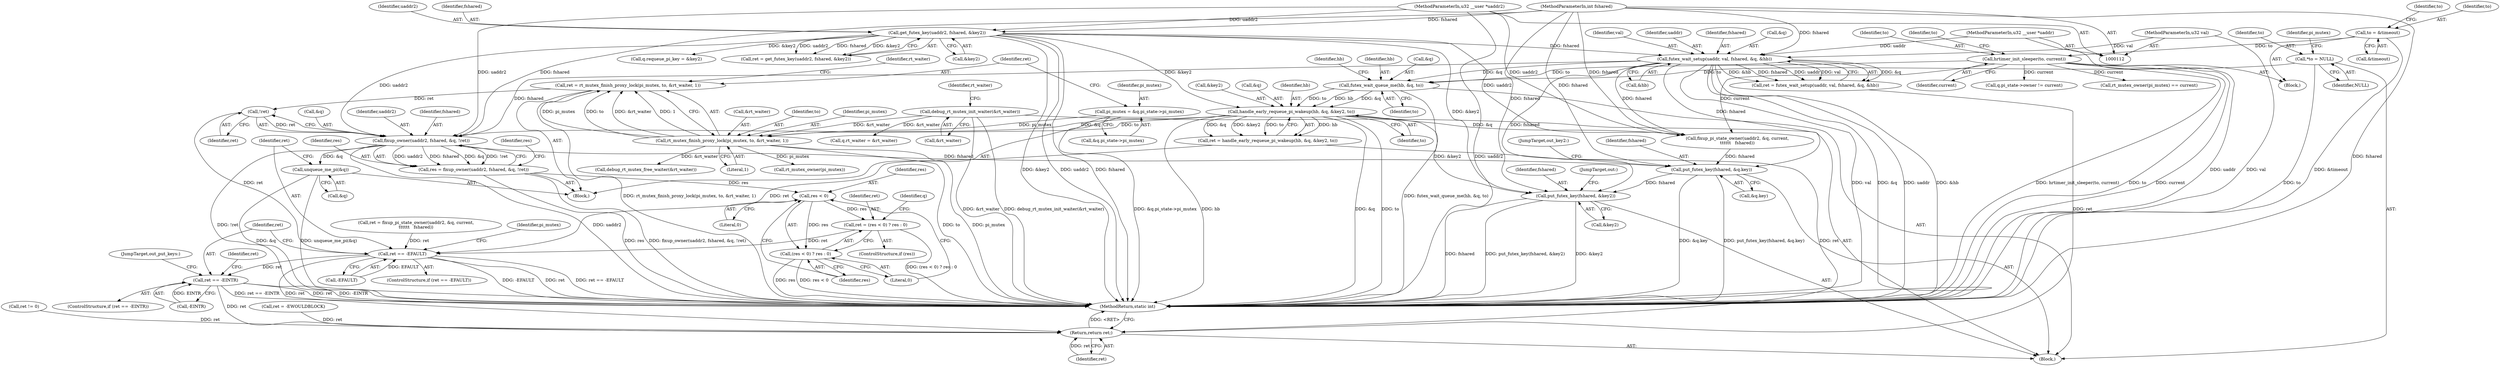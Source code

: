 digraph "0_linux_7ada876a8703f23befbb20a7465a702ee39b1704_0@API" {
"1000309" [label="(Call,ret = rt_mutex_finish_proxy_lock(pi_mutex, to, &rt_waiter, 1))"];
"1000311" [label="(Call,rt_mutex_finish_proxy_lock(pi_mutex, to, &rt_waiter, 1))"];
"1000301" [label="(Call,pi_mutex = &q.pi_state->pi_mutex)"];
"1000243" [label="(Call,handle_early_requeue_pi_wakeup(hb, &q, &key2, to))"];
"1000231" [label="(Call,futex_wait_queue_me(hb, &q, to))"];
"1000220" [label="(Call,futex_wait_setup(uaddr, val, fshared, &q, &hb))"];
"1000113" [label="(MethodParameterIn,u32 __user *uaddr)"];
"1000115" [label="(MethodParameterIn,u32 val)"];
"1000185" [label="(Call,get_futex_key(uaddr2, fshared, &key2))"];
"1000119" [label="(MethodParameterIn,u32 __user *uaddr2)"];
"1000114" [label="(MethodParameterIn,int fshared)"];
"1000159" [label="(Call,hrtimer_init_sleeper(to, current))"];
"1000145" [label="(Call,to = &timeout)"];
"1000123" [label="(Call,*to = NULL)"];
"1000172" [label="(Call,debug_rt_mutex_init_waiter(&rt_waiter))"];
"1000331" [label="(Call,!ret)"];
"1000326" [label="(Call,fixup_owner(uaddr2, fshared, &q, !ret))"];
"1000324" [label="(Call,res = fixup_owner(uaddr2, fshared, &q, !ret))"];
"1000338" [label="(Call,res < 0)"];
"1000335" [label="(Call,ret = (res < 0) ? res : 0)"];
"1000347" [label="(Call,ret == -EFAULT)"];
"1000361" [label="(Call,ret == -EINTR)"];
"1000396" [label="(Return,return ret;)"];
"1000337" [label="(Call,(res < 0) ? res : 0)"];
"1000343" [label="(Call,unqueue_me_pi(&q))"];
"1000371" [label="(Call,put_futex_key(fshared, &q.key))"];
"1000378" [label="(Call,put_futex_key(fshared, &key2))"];
"1000326" [label="(Call,fixup_owner(uaddr2, fshared, &q, !ret))"];
"1000243" [label="(Call,handle_early_requeue_pi_wakeup(hb, &q, &key2, to))"];
"1000349" [label="(Call,-EFAULT)"];
"1000220" [label="(Call,futex_wait_setup(uaddr, val, fshared, &q, &hb))"];
"1000311" [label="(Call,rt_mutex_finish_proxy_lock(pi_mutex, to, &rt_waiter, 1))"];
"1000314" [label="(Call,&rt_waiter)"];
"1000186" [label="(Identifier,uaddr2)"];
"1000362" [label="(Identifier,ret)"];
"1000232" [label="(Identifier,hb)"];
"1000212" [label="(Call,q.requeue_pi_key = &key2)"];
"1000373" [label="(Call,&q.key)"];
"1000301" [label="(Call,pi_mutex = &q.pi_state->pi_mutex)"];
"1000380" [label="(Call,&key2)"];
"1000346" [label="(ControlStructure,if (ret == -EFAULT))"];
"1000146" [label="(Identifier,to)"];
"1000124" [label="(Identifier,to)"];
"1000344" [label="(Call,&q)"];
"1000233" [label="(Call,&q)"];
"1000241" [label="(Call,ret = handle_early_requeue_pi_wakeup(hb, &q, &key2, to))"];
"1000115" [label="(MethodParameterIn,u32 val)"];
"1000313" [label="(Identifier,to)"];
"1000114" [label="(MethodParameterIn,int fshared)"];
"1000145" [label="(Call,to = &timeout)"];
"1000328" [label="(Identifier,fshared)"];
"1000379" [label="(Identifier,fshared)"];
"1000123" [label="(Call,*to = NULL)"];
"1000144" [label="(Block,)"];
"1000325" [label="(Identifier,res)"];
"1000319" [label="(Identifier,rt_waiter)"];
"1000247" [label="(Call,&key2)"];
"1000334" [label="(Identifier,res)"];
"1000335" [label="(Call,ret = (res < 0) ? res : 0)"];
"1000177" [label="(Identifier,rt_waiter)"];
"1000367" [label="(Identifier,ret)"];
"1000331" [label="(Call,!ret)"];
"1000398" [label="(MethodReturn,static int)"];
"1000371" [label="(Call,put_futex_key(fshared, &q.key))"];
"1000206" [label="(Call,q.rt_waiter = &rt_waiter)"];
"1000340" [label="(Literal,0)"];
"1000120" [label="(Block,)"];
"1000161" [label="(Identifier,current)"];
"1000119" [label="(MethodParameterIn,u32 __user *uaddr2)"];
"1000309" [label="(Call,ret = rt_mutex_finish_proxy_lock(pi_mutex, to, &rt_waiter, 1))"];
"1000160" [label="(Identifier,to)"];
"1000245" [label="(Call,&q)"];
"1000341" [label="(Identifier,res)"];
"1000244" [label="(Identifier,hb)"];
"1000226" [label="(Call,&hb)"];
"1000343" [label="(Call,unqueue_me_pi(&q))"];
"1000192" [label="(Call,ret != 0)"];
"1000231" [label="(Call,futex_wait_queue_me(hb, &q, to))"];
"1000361" [label="(Call,ret == -EINTR)"];
"1000378" [label="(Call,put_futex_key(fshared, &key2))"];
"1000310" [label="(Identifier,ret)"];
"1000348" [label="(Identifier,ret)"];
"1000370" [label="(JumpTarget,out_put_keys:)"];
"1000224" [label="(Call,&q)"];
"1000345" [label="(Identifier,q)"];
"1000281" [label="(Call,ret = fixup_pi_state_owner(uaddr2, &q, current,\n\t\t\t\t\t\t   fshared))"];
"1000294" [label="(Block,)"];
"1000360" [label="(ControlStructure,if (ret == -EINTR))"];
"1000372" [label="(Identifier,fshared)"];
"1000249" [label="(Identifier,to)"];
"1000222" [label="(Identifier,val)"];
"1000303" [label="(Call,&q.pi_state->pi_mutex)"];
"1000337" [label="(Call,(res < 0) ? res : 0)"];
"1000147" [label="(Call,&timeout)"];
"1000354" [label="(Call,rt_mutex_owner(pi_mutex))"];
"1000183" [label="(Call,ret = get_futex_key(uaddr2, fshared, &key2))"];
"1000269" [label="(Call,q.pi_state->owner != current)"];
"1000347" [label="(Call,ret == -EFAULT)"];
"1000329" [label="(Call,&q)"];
"1000338" [label="(Call,res < 0)"];
"1000283" [label="(Call,fixup_pi_state_owner(uaddr2, &q, current,\n\t\t\t\t\t\t   fshared))"];
"1000152" [label="(Identifier,to)"];
"1000317" [label="(Call,debug_rt_mutex_free_waiter(&rt_waiter))"];
"1000336" [label="(Identifier,ret)"];
"1000342" [label="(Literal,0)"];
"1000324" [label="(Call,res = fixup_owner(uaddr2, fshared, &q, !ret))"];
"1000327" [label="(Identifier,uaddr2)"];
"1000188" [label="(Call,&key2)"];
"1000382" [label="(JumpTarget,out:)"];
"1000355" [label="(Identifier,pi_mutex)"];
"1000316" [label="(Literal,1)"];
"1000221" [label="(Identifier,uaddr)"];
"1000223" [label="(Identifier,fshared)"];
"1000332" [label="(Identifier,ret)"];
"1000165" [label="(Identifier,to)"];
"1000113" [label="(MethodParameterIn,u32 __user *uaddr)"];
"1000353" [label="(Call,rt_mutex_owner(pi_mutex) == current)"];
"1000312" [label="(Identifier,pi_mutex)"];
"1000129" [label="(Identifier,pi_mutex)"];
"1000396" [label="(Return,return ret;)"];
"1000159" [label="(Call,hrtimer_init_sleeper(to, current))"];
"1000187" [label="(Identifier,fshared)"];
"1000125" [label="(Identifier,NULL)"];
"1000377" [label="(JumpTarget,out_key2:)"];
"1000235" [label="(Identifier,to)"];
"1000397" [label="(Identifier,ret)"];
"1000218" [label="(Call,ret = futex_wait_setup(uaddr, val, fshared, &q, &hb))"];
"1000173" [label="(Call,&rt_waiter)"];
"1000333" [label="(ControlStructure,if (res))"];
"1000339" [label="(Identifier,res)"];
"1000172" [label="(Call,debug_rt_mutex_init_waiter(&rt_waiter))"];
"1000185" [label="(Call,get_futex_key(uaddr2, fshared, &key2))"];
"1000363" [label="(Call,-EINTR)"];
"1000302" [label="(Identifier,pi_mutex)"];
"1000239" [label="(Identifier,hb)"];
"1000366" [label="(Call,ret = -EWOULDBLOCK)"];
"1000309" -> "1000294"  [label="AST: "];
"1000309" -> "1000311"  [label="CFG: "];
"1000310" -> "1000309"  [label="AST: "];
"1000311" -> "1000309"  [label="AST: "];
"1000319" -> "1000309"  [label="CFG: "];
"1000309" -> "1000398"  [label="DDG: rt_mutex_finish_proxy_lock(pi_mutex, to, &rt_waiter, 1)"];
"1000311" -> "1000309"  [label="DDG: pi_mutex"];
"1000311" -> "1000309"  [label="DDG: to"];
"1000311" -> "1000309"  [label="DDG: &rt_waiter"];
"1000311" -> "1000309"  [label="DDG: 1"];
"1000309" -> "1000331"  [label="DDG: ret"];
"1000311" -> "1000316"  [label="CFG: "];
"1000312" -> "1000311"  [label="AST: "];
"1000313" -> "1000311"  [label="AST: "];
"1000314" -> "1000311"  [label="AST: "];
"1000316" -> "1000311"  [label="AST: "];
"1000311" -> "1000398"  [label="DDG: pi_mutex"];
"1000311" -> "1000398"  [label="DDG: to"];
"1000301" -> "1000311"  [label="DDG: pi_mutex"];
"1000243" -> "1000311"  [label="DDG: to"];
"1000172" -> "1000311"  [label="DDG: &rt_waiter"];
"1000311" -> "1000317"  [label="DDG: &rt_waiter"];
"1000311" -> "1000354"  [label="DDG: pi_mutex"];
"1000301" -> "1000294"  [label="AST: "];
"1000301" -> "1000303"  [label="CFG: "];
"1000302" -> "1000301"  [label="AST: "];
"1000303" -> "1000301"  [label="AST: "];
"1000310" -> "1000301"  [label="CFG: "];
"1000301" -> "1000398"  [label="DDG: &q.pi_state->pi_mutex"];
"1000243" -> "1000241"  [label="AST: "];
"1000243" -> "1000249"  [label="CFG: "];
"1000244" -> "1000243"  [label="AST: "];
"1000245" -> "1000243"  [label="AST: "];
"1000247" -> "1000243"  [label="AST: "];
"1000249" -> "1000243"  [label="AST: "];
"1000241" -> "1000243"  [label="CFG: "];
"1000243" -> "1000398"  [label="DDG: hb"];
"1000243" -> "1000398"  [label="DDG: &q"];
"1000243" -> "1000398"  [label="DDG: to"];
"1000243" -> "1000241"  [label="DDG: hb"];
"1000243" -> "1000241"  [label="DDG: &q"];
"1000243" -> "1000241"  [label="DDG: &key2"];
"1000243" -> "1000241"  [label="DDG: to"];
"1000231" -> "1000243"  [label="DDG: hb"];
"1000231" -> "1000243"  [label="DDG: &q"];
"1000231" -> "1000243"  [label="DDG: to"];
"1000185" -> "1000243"  [label="DDG: &key2"];
"1000243" -> "1000283"  [label="DDG: &q"];
"1000243" -> "1000326"  [label="DDG: &q"];
"1000243" -> "1000378"  [label="DDG: &key2"];
"1000231" -> "1000120"  [label="AST: "];
"1000231" -> "1000235"  [label="CFG: "];
"1000232" -> "1000231"  [label="AST: "];
"1000233" -> "1000231"  [label="AST: "];
"1000235" -> "1000231"  [label="AST: "];
"1000239" -> "1000231"  [label="CFG: "];
"1000231" -> "1000398"  [label="DDG: futex_wait_queue_me(hb, &q, to)"];
"1000220" -> "1000231"  [label="DDG: &q"];
"1000159" -> "1000231"  [label="DDG: to"];
"1000123" -> "1000231"  [label="DDG: to"];
"1000220" -> "1000218"  [label="AST: "];
"1000220" -> "1000226"  [label="CFG: "];
"1000221" -> "1000220"  [label="AST: "];
"1000222" -> "1000220"  [label="AST: "];
"1000223" -> "1000220"  [label="AST: "];
"1000224" -> "1000220"  [label="AST: "];
"1000226" -> "1000220"  [label="AST: "];
"1000218" -> "1000220"  [label="CFG: "];
"1000220" -> "1000398"  [label="DDG: uaddr"];
"1000220" -> "1000398"  [label="DDG: &hb"];
"1000220" -> "1000398"  [label="DDG: val"];
"1000220" -> "1000398"  [label="DDG: &q"];
"1000220" -> "1000218"  [label="DDG: &q"];
"1000220" -> "1000218"  [label="DDG: &hb"];
"1000220" -> "1000218"  [label="DDG: fshared"];
"1000220" -> "1000218"  [label="DDG: uaddr"];
"1000220" -> "1000218"  [label="DDG: val"];
"1000113" -> "1000220"  [label="DDG: uaddr"];
"1000115" -> "1000220"  [label="DDG: val"];
"1000185" -> "1000220"  [label="DDG: fshared"];
"1000114" -> "1000220"  [label="DDG: fshared"];
"1000220" -> "1000283"  [label="DDG: fshared"];
"1000220" -> "1000326"  [label="DDG: fshared"];
"1000220" -> "1000371"  [label="DDG: fshared"];
"1000220" -> "1000378"  [label="DDG: fshared"];
"1000113" -> "1000112"  [label="AST: "];
"1000113" -> "1000398"  [label="DDG: uaddr"];
"1000115" -> "1000112"  [label="AST: "];
"1000115" -> "1000398"  [label="DDG: val"];
"1000185" -> "1000183"  [label="AST: "];
"1000185" -> "1000188"  [label="CFG: "];
"1000186" -> "1000185"  [label="AST: "];
"1000187" -> "1000185"  [label="AST: "];
"1000188" -> "1000185"  [label="AST: "];
"1000183" -> "1000185"  [label="CFG: "];
"1000185" -> "1000398"  [label="DDG: &key2"];
"1000185" -> "1000398"  [label="DDG: uaddr2"];
"1000185" -> "1000398"  [label="DDG: fshared"];
"1000185" -> "1000183"  [label="DDG: uaddr2"];
"1000185" -> "1000183"  [label="DDG: fshared"];
"1000185" -> "1000183"  [label="DDG: &key2"];
"1000119" -> "1000185"  [label="DDG: uaddr2"];
"1000114" -> "1000185"  [label="DDG: fshared"];
"1000185" -> "1000212"  [label="DDG: &key2"];
"1000185" -> "1000283"  [label="DDG: uaddr2"];
"1000185" -> "1000326"  [label="DDG: uaddr2"];
"1000185" -> "1000378"  [label="DDG: &key2"];
"1000119" -> "1000112"  [label="AST: "];
"1000119" -> "1000398"  [label="DDG: uaddr2"];
"1000119" -> "1000283"  [label="DDG: uaddr2"];
"1000119" -> "1000326"  [label="DDG: uaddr2"];
"1000114" -> "1000112"  [label="AST: "];
"1000114" -> "1000398"  [label="DDG: fshared"];
"1000114" -> "1000283"  [label="DDG: fshared"];
"1000114" -> "1000326"  [label="DDG: fshared"];
"1000114" -> "1000371"  [label="DDG: fshared"];
"1000114" -> "1000378"  [label="DDG: fshared"];
"1000159" -> "1000144"  [label="AST: "];
"1000159" -> "1000161"  [label="CFG: "];
"1000160" -> "1000159"  [label="AST: "];
"1000161" -> "1000159"  [label="AST: "];
"1000165" -> "1000159"  [label="CFG: "];
"1000159" -> "1000398"  [label="DDG: hrtimer_init_sleeper(to, current)"];
"1000159" -> "1000398"  [label="DDG: to"];
"1000159" -> "1000398"  [label="DDG: current"];
"1000145" -> "1000159"  [label="DDG: to"];
"1000159" -> "1000269"  [label="DDG: current"];
"1000159" -> "1000283"  [label="DDG: current"];
"1000159" -> "1000353"  [label="DDG: current"];
"1000145" -> "1000144"  [label="AST: "];
"1000145" -> "1000147"  [label="CFG: "];
"1000146" -> "1000145"  [label="AST: "];
"1000147" -> "1000145"  [label="AST: "];
"1000152" -> "1000145"  [label="CFG: "];
"1000145" -> "1000398"  [label="DDG: &timeout"];
"1000123" -> "1000120"  [label="AST: "];
"1000123" -> "1000125"  [label="CFG: "];
"1000124" -> "1000123"  [label="AST: "];
"1000125" -> "1000123"  [label="AST: "];
"1000129" -> "1000123"  [label="CFG: "];
"1000123" -> "1000398"  [label="DDG: to"];
"1000172" -> "1000120"  [label="AST: "];
"1000172" -> "1000173"  [label="CFG: "];
"1000173" -> "1000172"  [label="AST: "];
"1000177" -> "1000172"  [label="CFG: "];
"1000172" -> "1000398"  [label="DDG: debug_rt_mutex_init_waiter(&rt_waiter)"];
"1000172" -> "1000398"  [label="DDG: &rt_waiter"];
"1000172" -> "1000206"  [label="DDG: &rt_waiter"];
"1000331" -> "1000326"  [label="AST: "];
"1000331" -> "1000332"  [label="CFG: "];
"1000332" -> "1000331"  [label="AST: "];
"1000326" -> "1000331"  [label="CFG: "];
"1000331" -> "1000326"  [label="DDG: ret"];
"1000331" -> "1000347"  [label="DDG: ret"];
"1000326" -> "1000324"  [label="AST: "];
"1000327" -> "1000326"  [label="AST: "];
"1000328" -> "1000326"  [label="AST: "];
"1000329" -> "1000326"  [label="AST: "];
"1000324" -> "1000326"  [label="CFG: "];
"1000326" -> "1000398"  [label="DDG: !ret"];
"1000326" -> "1000398"  [label="DDG: uaddr2"];
"1000326" -> "1000324"  [label="DDG: uaddr2"];
"1000326" -> "1000324"  [label="DDG: fshared"];
"1000326" -> "1000324"  [label="DDG: &q"];
"1000326" -> "1000324"  [label="DDG: !ret"];
"1000326" -> "1000343"  [label="DDG: &q"];
"1000326" -> "1000371"  [label="DDG: fshared"];
"1000324" -> "1000294"  [label="AST: "];
"1000325" -> "1000324"  [label="AST: "];
"1000334" -> "1000324"  [label="CFG: "];
"1000324" -> "1000398"  [label="DDG: fixup_owner(uaddr2, fshared, &q, !ret)"];
"1000324" -> "1000398"  [label="DDG: res"];
"1000324" -> "1000338"  [label="DDG: res"];
"1000338" -> "1000337"  [label="AST: "];
"1000338" -> "1000340"  [label="CFG: "];
"1000339" -> "1000338"  [label="AST: "];
"1000340" -> "1000338"  [label="AST: "];
"1000341" -> "1000338"  [label="CFG: "];
"1000342" -> "1000338"  [label="CFG: "];
"1000338" -> "1000335"  [label="DDG: res"];
"1000338" -> "1000337"  [label="DDG: res"];
"1000335" -> "1000333"  [label="AST: "];
"1000335" -> "1000337"  [label="CFG: "];
"1000336" -> "1000335"  [label="AST: "];
"1000337" -> "1000335"  [label="AST: "];
"1000345" -> "1000335"  [label="CFG: "];
"1000335" -> "1000398"  [label="DDG: (res < 0) ? res : 0"];
"1000335" -> "1000347"  [label="DDG: ret"];
"1000347" -> "1000346"  [label="AST: "];
"1000347" -> "1000349"  [label="CFG: "];
"1000348" -> "1000347"  [label="AST: "];
"1000349" -> "1000347"  [label="AST: "];
"1000355" -> "1000347"  [label="CFG: "];
"1000362" -> "1000347"  [label="CFG: "];
"1000347" -> "1000398"  [label="DDG: -EFAULT"];
"1000347" -> "1000398"  [label="DDG: ret"];
"1000347" -> "1000398"  [label="DDG: ret == -EFAULT"];
"1000281" -> "1000347"  [label="DDG: ret"];
"1000241" -> "1000347"  [label="DDG: ret"];
"1000349" -> "1000347"  [label="DDG: EFAULT"];
"1000347" -> "1000361"  [label="DDG: ret"];
"1000347" -> "1000396"  [label="DDG: ret"];
"1000361" -> "1000360"  [label="AST: "];
"1000361" -> "1000363"  [label="CFG: "];
"1000362" -> "1000361"  [label="AST: "];
"1000363" -> "1000361"  [label="AST: "];
"1000367" -> "1000361"  [label="CFG: "];
"1000370" -> "1000361"  [label="CFG: "];
"1000361" -> "1000398"  [label="DDG: ret == -EINTR"];
"1000361" -> "1000398"  [label="DDG: ret"];
"1000361" -> "1000398"  [label="DDG: -EINTR"];
"1000363" -> "1000361"  [label="DDG: EINTR"];
"1000361" -> "1000396"  [label="DDG: ret"];
"1000396" -> "1000120"  [label="AST: "];
"1000396" -> "1000397"  [label="CFG: "];
"1000397" -> "1000396"  [label="AST: "];
"1000398" -> "1000396"  [label="CFG: "];
"1000396" -> "1000398"  [label="DDG: <RET>"];
"1000397" -> "1000396"  [label="DDG: ret"];
"1000218" -> "1000396"  [label="DDG: ret"];
"1000366" -> "1000396"  [label="DDG: ret"];
"1000192" -> "1000396"  [label="DDG: ret"];
"1000241" -> "1000396"  [label="DDG: ret"];
"1000337" -> "1000341"  [label="CFG: "];
"1000337" -> "1000342"  [label="CFG: "];
"1000341" -> "1000337"  [label="AST: "];
"1000342" -> "1000337"  [label="AST: "];
"1000337" -> "1000398"  [label="DDG: res < 0"];
"1000337" -> "1000398"  [label="DDG: res"];
"1000343" -> "1000294"  [label="AST: "];
"1000343" -> "1000344"  [label="CFG: "];
"1000344" -> "1000343"  [label="AST: "];
"1000348" -> "1000343"  [label="CFG: "];
"1000343" -> "1000398"  [label="DDG: &q"];
"1000343" -> "1000398"  [label="DDG: unqueue_me_pi(&q)"];
"1000371" -> "1000120"  [label="AST: "];
"1000371" -> "1000373"  [label="CFG: "];
"1000372" -> "1000371"  [label="AST: "];
"1000373" -> "1000371"  [label="AST: "];
"1000377" -> "1000371"  [label="CFG: "];
"1000371" -> "1000398"  [label="DDG: &q.key"];
"1000371" -> "1000398"  [label="DDG: put_futex_key(fshared, &q.key)"];
"1000283" -> "1000371"  [label="DDG: fshared"];
"1000371" -> "1000378"  [label="DDG: fshared"];
"1000378" -> "1000120"  [label="AST: "];
"1000378" -> "1000380"  [label="CFG: "];
"1000379" -> "1000378"  [label="AST: "];
"1000380" -> "1000378"  [label="AST: "];
"1000382" -> "1000378"  [label="CFG: "];
"1000378" -> "1000398"  [label="DDG: &key2"];
"1000378" -> "1000398"  [label="DDG: fshared"];
"1000378" -> "1000398"  [label="DDG: put_futex_key(fshared, &key2)"];
}
